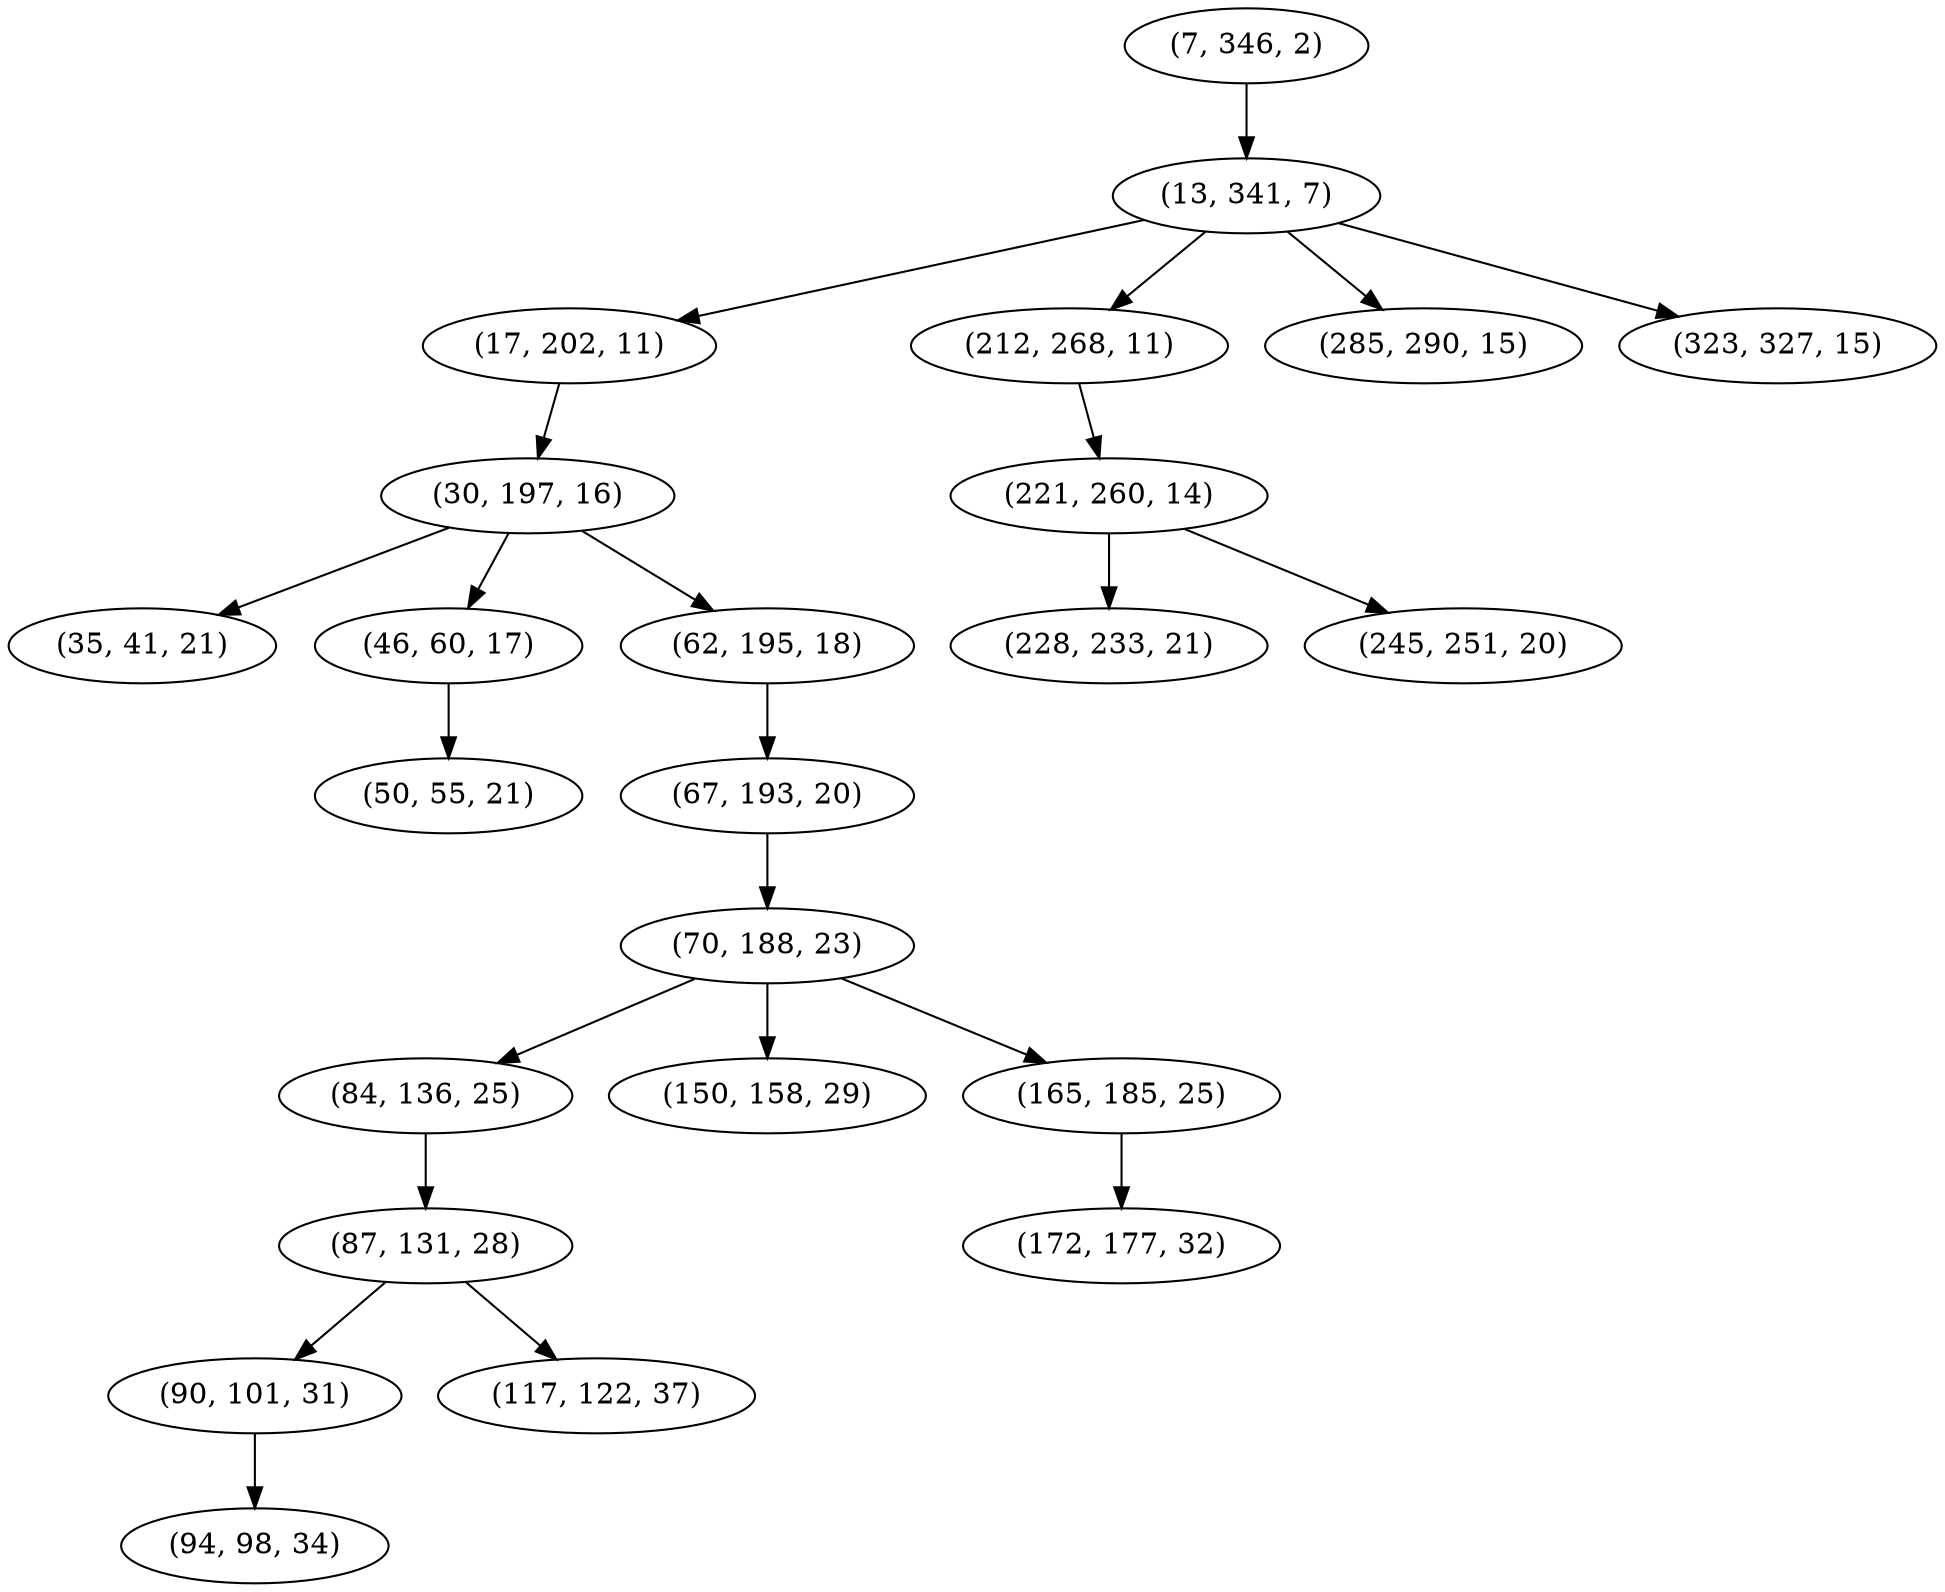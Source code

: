 digraph tree {
    "(7, 346, 2)";
    "(13, 341, 7)";
    "(17, 202, 11)";
    "(30, 197, 16)";
    "(35, 41, 21)";
    "(46, 60, 17)";
    "(50, 55, 21)";
    "(62, 195, 18)";
    "(67, 193, 20)";
    "(70, 188, 23)";
    "(84, 136, 25)";
    "(87, 131, 28)";
    "(90, 101, 31)";
    "(94, 98, 34)";
    "(117, 122, 37)";
    "(150, 158, 29)";
    "(165, 185, 25)";
    "(172, 177, 32)";
    "(212, 268, 11)";
    "(221, 260, 14)";
    "(228, 233, 21)";
    "(245, 251, 20)";
    "(285, 290, 15)";
    "(323, 327, 15)";
    "(7, 346, 2)" -> "(13, 341, 7)";
    "(13, 341, 7)" -> "(17, 202, 11)";
    "(13, 341, 7)" -> "(212, 268, 11)";
    "(13, 341, 7)" -> "(285, 290, 15)";
    "(13, 341, 7)" -> "(323, 327, 15)";
    "(17, 202, 11)" -> "(30, 197, 16)";
    "(30, 197, 16)" -> "(35, 41, 21)";
    "(30, 197, 16)" -> "(46, 60, 17)";
    "(30, 197, 16)" -> "(62, 195, 18)";
    "(46, 60, 17)" -> "(50, 55, 21)";
    "(62, 195, 18)" -> "(67, 193, 20)";
    "(67, 193, 20)" -> "(70, 188, 23)";
    "(70, 188, 23)" -> "(84, 136, 25)";
    "(70, 188, 23)" -> "(150, 158, 29)";
    "(70, 188, 23)" -> "(165, 185, 25)";
    "(84, 136, 25)" -> "(87, 131, 28)";
    "(87, 131, 28)" -> "(90, 101, 31)";
    "(87, 131, 28)" -> "(117, 122, 37)";
    "(90, 101, 31)" -> "(94, 98, 34)";
    "(165, 185, 25)" -> "(172, 177, 32)";
    "(212, 268, 11)" -> "(221, 260, 14)";
    "(221, 260, 14)" -> "(228, 233, 21)";
    "(221, 260, 14)" -> "(245, 251, 20)";
}
